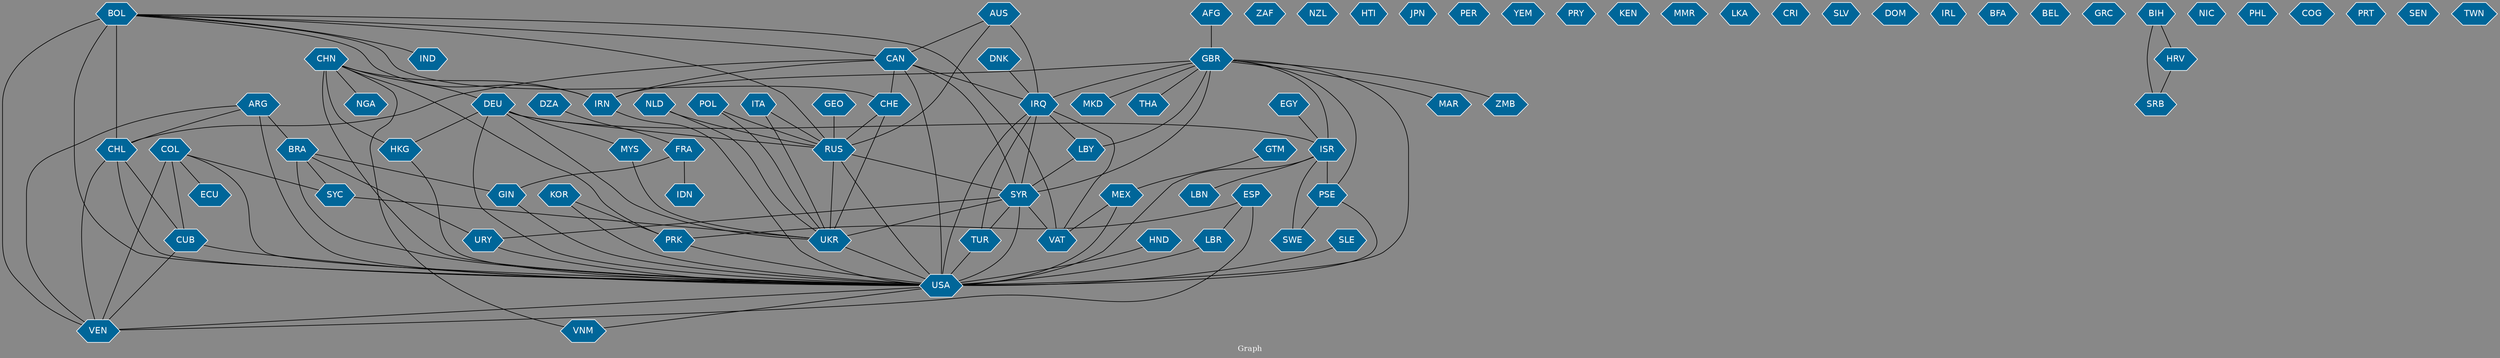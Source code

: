 // Countries together in item graph
graph {
	graph [bgcolor="#888888" fontcolor=white fontsize=12 label="Graph" outputorder=edgesfirst overlap=prism]
	node [color=white fillcolor="#006699" fontcolor=white fontname=Helvetica shape=hexagon style=filled]
	edge [arrowhead=open color=black fontcolor=white fontname=Courier fontsize=12]
		KOR [label=KOR]
		PRK [label=PRK]
		SYR [label=SYR]
		ESP [label=ESP]
		GBR [label=GBR]
		ISR [label=ISR]
		PSE [label=PSE]
		ZAF [label=ZAF]
		USA [label=USA]
		RUS [label=RUS]
		NZL [label=NZL]
		HTI [label=HTI]
		BRA [label=BRA]
		NGA [label=NGA]
		JPN [label=JPN]
		CAN [label=CAN]
		IRQ [label=IRQ]
		IRN [label=IRN]
		BOL [label=BOL]
		EGY [label=EGY]
		AFG [label=AFG]
		DEU [label=DEU]
		LBR [label=LBR]
		VEN [label=VEN]
		ARG [label=ARG]
		PER [label=PER]
		HKG [label=HKG]
		SWE [label=SWE]
		TUR [label=TUR]
		MEX [label=MEX]
		HND [label=HND]
		AUS [label=AUS]
		LBY [label=LBY]
		UKR [label=UKR]
		COL [label=COL]
		VAT [label=VAT]
		ITA [label=ITA]
		CHL [label=CHL]
		VNM [label=VNM]
		CHN [label=CHN]
		YEM [label=YEM]
		IDN [label=IDN]
		FRA [label=FRA]
		PRY [label=PRY]
		GIN [label=GIN]
		IND [label=IND]
		MYS [label=MYS]
		KEN [label=KEN]
		LBN [label=LBN]
		SLE [label=SLE]
		MMR [label=MMR]
		SYC [label=SYC]
		LKA [label=LKA]
		CRI [label=CRI]
		MAR [label=MAR]
		CUB [label=CUB]
		ECU [label=ECU]
		ZMB [label=ZMB]
		SLV [label=SLV]
		DOM [label=DOM]
		POL [label=POL]
		CHE [label=CHE]
		URY [label=URY]
		NLD [label=NLD]
		IRL [label=IRL]
		BFA [label=BFA]
		GEO [label=GEO]
		MKD [label=MKD]
		BEL [label=BEL]
		GRC [label=GRC]
		THA [label=THA]
		SRB [label=SRB]
		HRV [label=HRV]
		BIH [label=BIH]
		NIC [label=NIC]
		PHL [label=PHL]
		COG [label=COG]
		GTM [label=GTM]
		PRT [label=PRT]
		DZA [label=DZA]
		SEN [label=SEN]
		DNK [label=DNK]
		TWN [label=TWN]
			HKG -- USA [weight=3]
			FRA -- IDN [weight=1]
			COL -- ECU [weight=2]
			GBR -- IRN [weight=1]
			SYR -- TUR [weight=9]
			SYR -- VAT [weight=1]
			CHE -- RUS [weight=1]
			LBY -- SYR [weight=1]
			ARG -- USA [weight=1]
			URY -- USA [weight=2]
			BOL -- CAN [weight=1]
			ITA -- RUS [weight=1]
			SLE -- USA [weight=1]
			BIH -- SRB [weight=1]
			AFG -- GBR [weight=2]
			BRA -- USA [weight=1]
			CHL -- CUB [weight=1]
			AUS -- IRQ [weight=2]
			BOL -- IND [weight=1]
			CHN -- DEU [weight=1]
			HRV -- SRB [weight=1]
			DZA -- FRA [weight=1]
			LBR -- USA [weight=5]
			CHN -- PRK [weight=1]
			CAN -- SYR [weight=1]
			GBR -- PSE [weight=2]
			ESP -- PRK [weight=1]
			ITA -- UKR [weight=1]
			CHN -- NGA [weight=1]
			GBR -- MAR [weight=1]
			TUR -- USA [weight=3]
			GBR -- THA [weight=1]
			PRK -- USA [weight=5]
			CAN -- CHE [weight=1]
			ISR -- LBN [weight=1]
			ARG -- VEN [weight=2]
			PSE -- SWE [weight=6]
			KOR -- PRK [weight=5]
			DEU -- RUS [weight=1]
			COL -- CUB [weight=2]
			KOR -- USA [weight=1]
			CHN -- USA [weight=3]
			CAN -- USA [weight=3]
			AUS -- CAN [weight=1]
			RUS -- SYR [weight=1]
			EGY -- ISR [weight=1]
			SYR -- URY [weight=1]
			GIN -- USA [weight=1]
			GBR -- ISR [weight=1]
			COL -- VEN [weight=8]
			GBR -- LBY [weight=1]
			NLD -- UKR [weight=1]
			NLD -- RUS [weight=1]
			SYC -- UKR [weight=1]
			UKR -- USA [weight=1]
			PSE -- USA [weight=3]
			IRQ -- SYR [weight=11]
			GBR -- ZMB [weight=2]
			ISR -- USA [weight=1]
			DEU -- MYS [weight=1]
			MYS -- UKR [weight=1]
			CHL -- USA [weight=2]
			GBR -- IRQ [weight=3]
			BOL -- USA [weight=4]
			GBR -- SYR [weight=4]
			ISR -- SWE [weight=2]
			DEU -- HKG [weight=1]
			ISR -- PSE [weight=13]
			HND -- USA [weight=1]
			USA -- VNM [weight=1]
			DNK -- IRQ [weight=1]
			BOL -- IRN [weight=1]
			ESP -- LBR [weight=1]
			GBR -- MKD [weight=2]
			BOL -- VEN [weight=1]
			CAN -- IRN [weight=1]
			ESP -- VEN [weight=1]
			COL -- SYC [weight=1]
			CHL -- VEN [weight=1]
			ARG -- CHL [weight=1]
			SYR -- UKR [weight=1]
			MEX -- USA [weight=2]
			RUS -- UKR [weight=16]
			BOL -- CHL [weight=6]
			GTM -- MEX [weight=1]
			IRN -- USA [weight=2]
			BOL -- RUS [weight=1]
			BRA -- SYC [weight=2]
			POL -- RUS [weight=1]
			MEX -- VAT [weight=1]
			IRQ -- LBY [weight=1]
			GBR -- USA [weight=3]
			DEU -- ISR [weight=1]
			BRA -- GIN [weight=1]
			GEO -- RUS [weight=1]
			CUB -- VEN [weight=1]
			SYR -- USA [weight=16]
			DEU -- UKR [weight=3]
			BOL -- VAT [weight=1]
			BOL -- CHE [weight=1]
			IRQ -- USA [weight=11]
			CHN -- IRN [weight=1]
			ARG -- BRA [weight=3]
			BIH -- HRV [weight=1]
			AUS -- RUS [weight=1]
			RUS -- USA [weight=4]
			CHE -- UKR [weight=1]
			DEU -- USA [weight=1]
			USA -- VEN [weight=1]
			CUB -- USA [weight=4]
			COL -- USA [weight=1]
			POL -- UKR [weight=1]
			CHN -- VNM [weight=1]
			CAN -- IRQ [weight=1]
			BRA -- URY [weight=1]
			IRQ -- TUR [weight=1]
			IRQ -- VAT [weight=1]
			FRA -- GIN [weight=1]
			CAN -- CHL [weight=1]
			CHN -- HKG [weight=17]
}